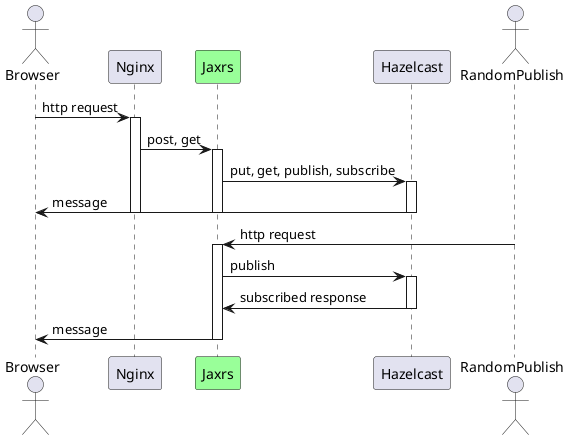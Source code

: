 @startuml jaxrs-hazelcast-quarkus
actor Browser
Browser -> Nginx: http request
activate Nginx
participant Jaxrs as Jaxrs #99FF99
Nginx -> Jaxrs: post, get 
activate Jaxrs
Jaxrs -> Hazelcast: put, get, publish, subscribe
activate Hazelcast
Hazelcast -> Browser: message
deactivate Hazelcast
deactivate Jaxrs
deactivate Nginx

actor RandomPublish
RandomPublish -> Jaxrs: http request
activate Jaxrs
Jaxrs -> Hazelcast: publish
activate Hazelcast
Hazelcast -> Jaxrs: subscribed response
deactivate Hazelcast
Jaxrs -> Browser: message
deactivate Jaxrs
@enduml